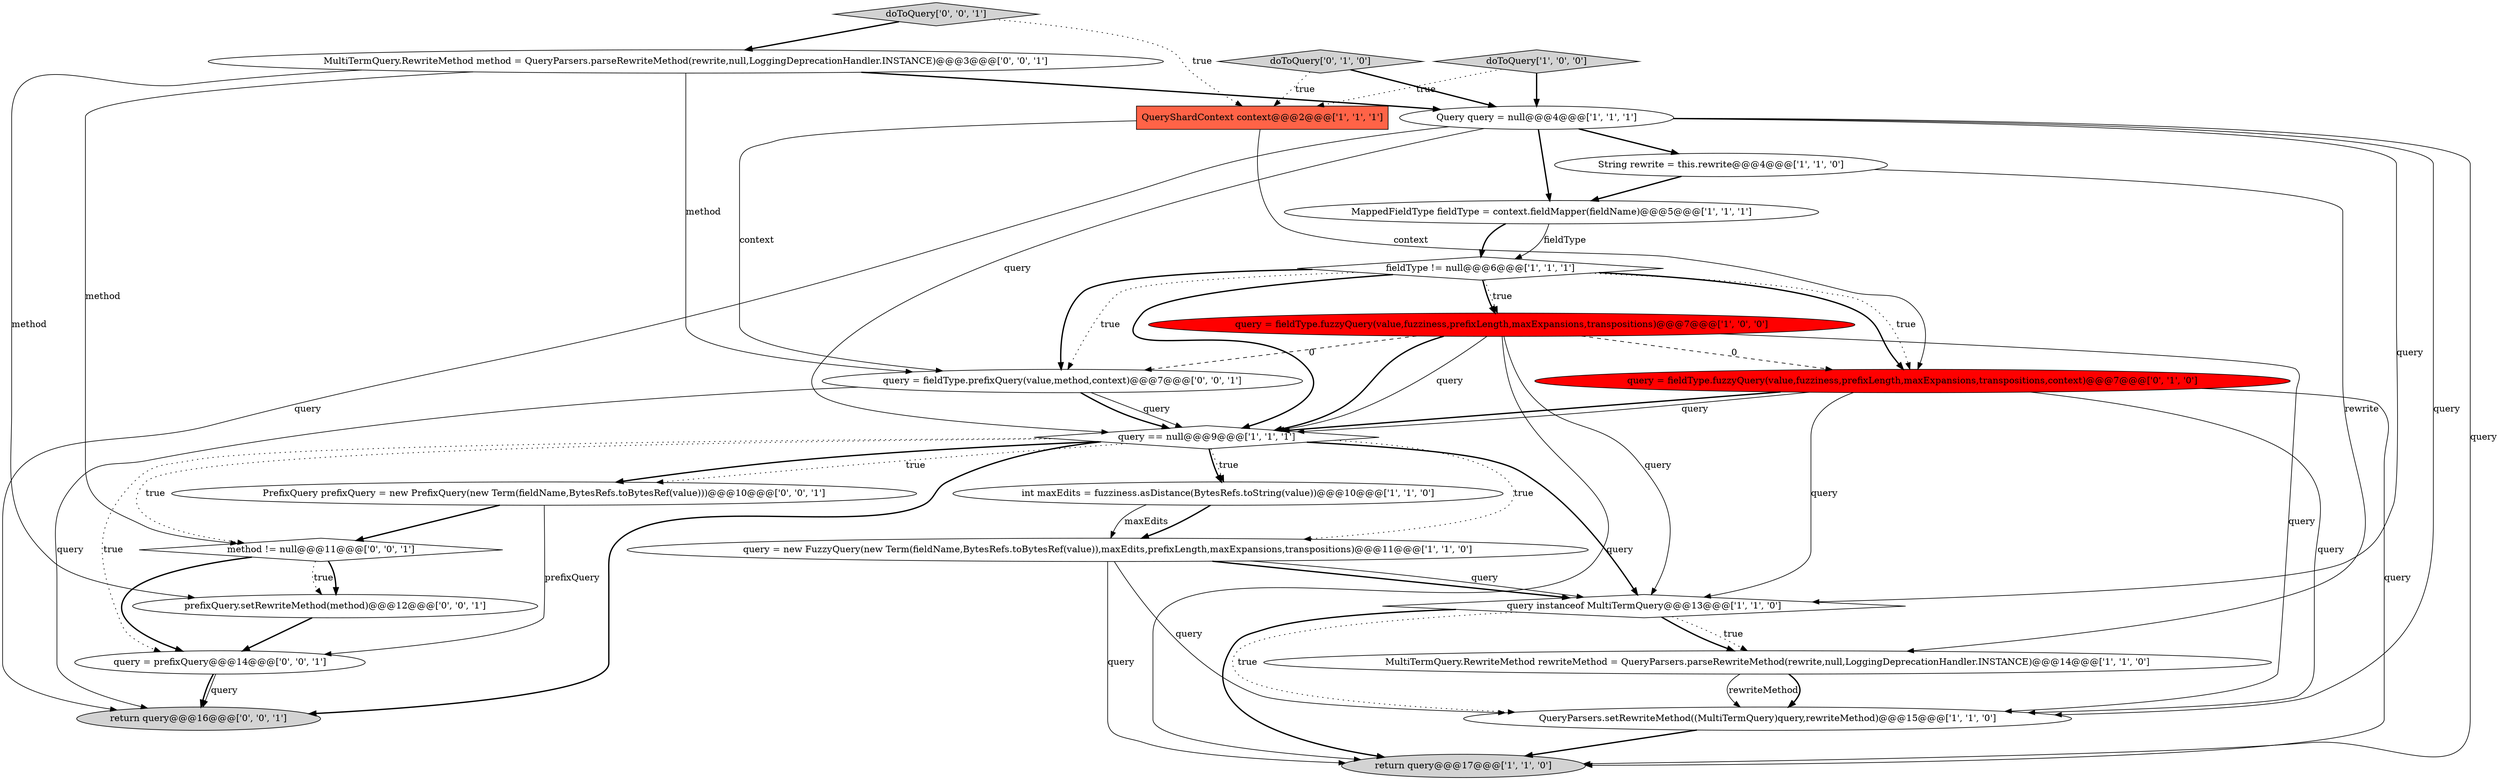 digraph {
0 [style = filled, label = "String rewrite = this.rewrite@@@4@@@['1', '1', '0']", fillcolor = white, shape = ellipse image = "AAA0AAABBB1BBB"];
1 [style = filled, label = "return query@@@17@@@['1', '1', '0']", fillcolor = lightgray, shape = ellipse image = "AAA0AAABBB1BBB"];
14 [style = filled, label = "doToQuery['0', '1', '0']", fillcolor = lightgray, shape = diamond image = "AAA0AAABBB2BBB"];
12 [style = filled, label = "int maxEdits = fuzziness.asDistance(BytesRefs.toString(value))@@@10@@@['1', '1', '0']", fillcolor = white, shape = ellipse image = "AAA0AAABBB1BBB"];
22 [style = filled, label = "query = prefixQuery@@@14@@@['0', '0', '1']", fillcolor = white, shape = ellipse image = "AAA0AAABBB3BBB"];
17 [style = filled, label = "return query@@@16@@@['0', '0', '1']", fillcolor = lightgray, shape = ellipse image = "AAA0AAABBB3BBB"];
2 [style = filled, label = "MappedFieldType fieldType = context.fieldMapper(fieldName)@@@5@@@['1', '1', '1']", fillcolor = white, shape = ellipse image = "AAA0AAABBB1BBB"];
20 [style = filled, label = "doToQuery['0', '0', '1']", fillcolor = lightgray, shape = diamond image = "AAA0AAABBB3BBB"];
16 [style = filled, label = "MultiTermQuery.RewriteMethod method = QueryParsers.parseRewriteMethod(rewrite,null,LoggingDeprecationHandler.INSTANCE)@@@3@@@['0', '0', '1']", fillcolor = white, shape = ellipse image = "AAA0AAABBB3BBB"];
11 [style = filled, label = "Query query = null@@@4@@@['1', '1', '1']", fillcolor = white, shape = ellipse image = "AAA0AAABBB1BBB"];
6 [style = filled, label = "QueryParsers.setRewriteMethod((MultiTermQuery)query,rewriteMethod)@@@15@@@['1', '1', '0']", fillcolor = white, shape = ellipse image = "AAA0AAABBB1BBB"];
8 [style = filled, label = "query = new FuzzyQuery(new Term(fieldName,BytesRefs.toBytesRef(value)),maxEdits,prefixLength,maxExpansions,transpositions)@@@11@@@['1', '1', '0']", fillcolor = white, shape = ellipse image = "AAA0AAABBB1BBB"];
15 [style = filled, label = "query = fieldType.fuzzyQuery(value,fuzziness,prefixLength,maxExpansions,transpositions,context)@@@7@@@['0', '1', '0']", fillcolor = red, shape = ellipse image = "AAA1AAABBB2BBB"];
3 [style = filled, label = "query = fieldType.fuzzyQuery(value,fuzziness,prefixLength,maxExpansions,transpositions)@@@7@@@['1', '0', '0']", fillcolor = red, shape = ellipse image = "AAA1AAABBB1BBB"];
19 [style = filled, label = "PrefixQuery prefixQuery = new PrefixQuery(new Term(fieldName,BytesRefs.toBytesRef(value)))@@@10@@@['0', '0', '1']", fillcolor = white, shape = ellipse image = "AAA0AAABBB3BBB"];
7 [style = filled, label = "query == null@@@9@@@['1', '1', '1']", fillcolor = white, shape = diamond image = "AAA0AAABBB1BBB"];
5 [style = filled, label = "MultiTermQuery.RewriteMethod rewriteMethod = QueryParsers.parseRewriteMethod(rewrite,null,LoggingDeprecationHandler.INSTANCE)@@@14@@@['1', '1', '0']", fillcolor = white, shape = ellipse image = "AAA0AAABBB1BBB"];
9 [style = filled, label = "fieldType != null@@@6@@@['1', '1', '1']", fillcolor = white, shape = diamond image = "AAA0AAABBB1BBB"];
23 [style = filled, label = "prefixQuery.setRewriteMethod(method)@@@12@@@['0', '0', '1']", fillcolor = white, shape = ellipse image = "AAA0AAABBB3BBB"];
18 [style = filled, label = "query = fieldType.prefixQuery(value,method,context)@@@7@@@['0', '0', '1']", fillcolor = white, shape = ellipse image = "AAA0AAABBB3BBB"];
21 [style = filled, label = "method != null@@@11@@@['0', '0', '1']", fillcolor = white, shape = diamond image = "AAA0AAABBB3BBB"];
10 [style = filled, label = "query instanceof MultiTermQuery@@@13@@@['1', '1', '0']", fillcolor = white, shape = diamond image = "AAA0AAABBB1BBB"];
13 [style = filled, label = "QueryShardContext context@@@2@@@['1', '1', '1']", fillcolor = tomato, shape = box image = "AAA0AAABBB1BBB"];
4 [style = filled, label = "doToQuery['1', '0', '0']", fillcolor = lightgray, shape = diamond image = "AAA0AAABBB1BBB"];
8->10 [style = bold, label=""];
3->1 [style = solid, label="query"];
18->17 [style = solid, label="query"];
10->6 [style = dotted, label="true"];
16->11 [style = bold, label=""];
7->17 [style = bold, label=""];
15->7 [style = bold, label=""];
7->12 [style = bold, label=""];
7->10 [style = bold, label=""];
7->19 [style = dotted, label="true"];
16->21 [style = solid, label="method"];
3->18 [style = dashed, label="0"];
0->2 [style = bold, label=""];
3->10 [style = solid, label="query"];
8->10 [style = solid, label="query"];
11->1 [style = solid, label="query"];
8->1 [style = solid, label="query"];
16->23 [style = solid, label="method"];
11->17 [style = solid, label="query"];
2->9 [style = bold, label=""];
9->7 [style = bold, label=""];
5->6 [style = solid, label="rewriteMethod"];
11->6 [style = solid, label="query"];
2->9 [style = solid, label="fieldType"];
15->1 [style = solid, label="query"];
10->5 [style = dotted, label="true"];
3->6 [style = solid, label="query"];
11->2 [style = bold, label=""];
18->7 [style = solid, label="query"];
14->13 [style = dotted, label="true"];
7->22 [style = dotted, label="true"];
7->12 [style = dotted, label="true"];
11->7 [style = solid, label="query"];
4->13 [style = dotted, label="true"];
6->1 [style = bold, label=""];
13->18 [style = solid, label="context"];
11->0 [style = bold, label=""];
8->6 [style = solid, label="query"];
23->22 [style = bold, label=""];
9->18 [style = bold, label=""];
10->5 [style = bold, label=""];
5->6 [style = bold, label=""];
20->16 [style = bold, label=""];
15->6 [style = solid, label="query"];
3->7 [style = bold, label=""];
21->22 [style = bold, label=""];
12->8 [style = bold, label=""];
9->15 [style = bold, label=""];
21->23 [style = dotted, label="true"];
22->17 [style = solid, label="query"];
22->17 [style = bold, label=""];
9->3 [style = bold, label=""];
15->7 [style = solid, label="query"];
9->18 [style = dotted, label="true"];
20->13 [style = dotted, label="true"];
9->15 [style = dotted, label="true"];
16->18 [style = solid, label="method"];
3->15 [style = dashed, label="0"];
12->8 [style = solid, label="maxEdits"];
15->10 [style = solid, label="query"];
18->7 [style = bold, label=""];
4->11 [style = bold, label=""];
10->1 [style = bold, label=""];
11->10 [style = solid, label="query"];
0->5 [style = solid, label="rewrite"];
14->11 [style = bold, label=""];
7->19 [style = bold, label=""];
13->15 [style = solid, label="context"];
7->8 [style = dotted, label="true"];
9->3 [style = dotted, label="true"];
7->21 [style = dotted, label="true"];
3->7 [style = solid, label="query"];
19->22 [style = solid, label="prefixQuery"];
21->23 [style = bold, label=""];
19->21 [style = bold, label=""];
}

